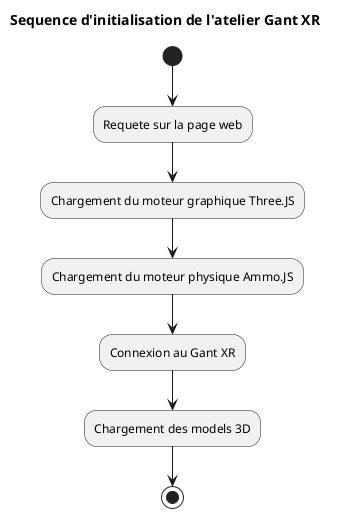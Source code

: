 @startuml activity diag gantxr
title Sequence d'initialisation de l'atelier Gant XR

(*) --> "Requete sur la page web"
--> "Chargement du moteur graphique Three.JS"
--> "Chargement du moteur physique Ammo.JS"
--> "Connexion au Gant XR"
--> "Chargement des models 3D"
--> (*)

@enduml